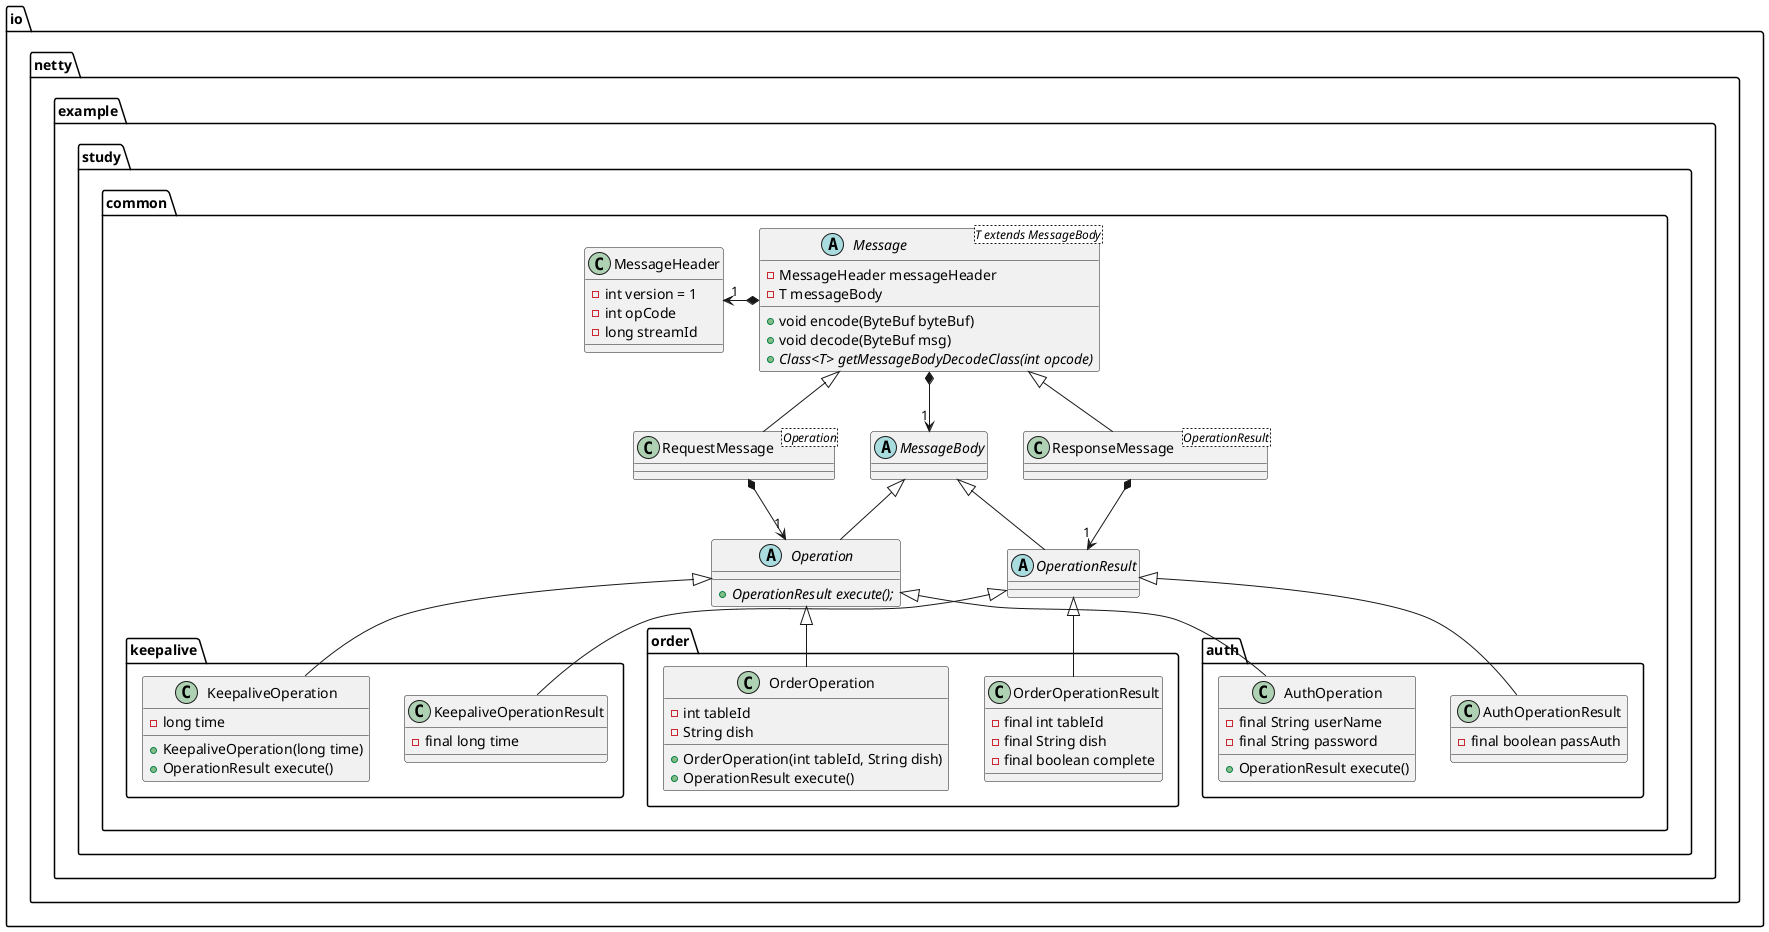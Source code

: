 @startuml
package "io.netty.example.study.common" {
    Message *-left->"1" MessageHeader
    Message *-down->"1" MessageBody
    Message <|-- RequestMessage
    Message <|-- ResponseMessage
    RequestMessage *-->"1" Operation
    ResponseMessage *-->"1" OperationResult

    MessageBody <|-- Operation
    MessageBody <|-- OperationResult

    abstract class Message<T extends MessageBody> {
        - MessageHeader messageHeader
        - T messageBody

        + void encode(ByteBuf byteBuf)
        + void decode(ByteBuf msg)
        + {abstract} Class<T> getMessageBodyDecodeClass(int opcode)
    }

    class MessageHeader {
        - int version = 1
        - int opCode
        - long streamId
    }

    ' MessageBody Family
    abstract class MessageBody {
    }

    class RequestMessage<Operation> {
    }

    class ResponseMessage<OperationResult> {
    }

    abstract class MessageBody {
    }

    abstract class Operation {
        + {abstract} OperationResult execute();
    }

    abstract class OperationResult{
    }
}

package "io.netty.example.study.common.auth" {
    Operation <|-- AuthOperation
    OperationResult <|-- AuthOperationResult

    class AuthOperation {
        - final String userName
        - final String password
        + OperationResult execute()
    }

    class AuthOperationResult{
        - final boolean passAuth
    }
}

package "io.netty.example.study.common.keepalive" {
    Operation <|-- KeepaliveOperation
    OperationResult <|-- KeepaliveOperationResult

    class KeepaliveOperation {
        - long time

        + KeepaliveOperation(long time)
        + OperationResult execute()
    }

    class KeepaliveOperationResult {
        - final long time
    }
}

package "io.netty.example.study.common.order" {
    Operation <|-- OrderOperation
    OperationResult <|-- OrderOperationResult

    class OrderOperation {
        - int tableId
        - String dish

        + OrderOperation(int tableId, String dish)
        + OperationResult execute()
    }

    class OrderOperationResult {
        - final int tableId
        - final String dish
        - final boolean complete
    }
}
@enduml